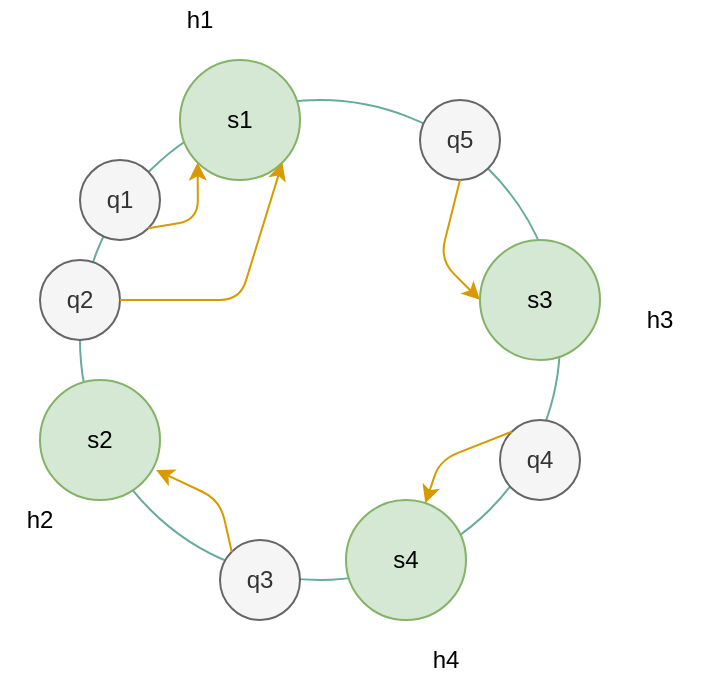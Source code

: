 <mxfile version="12.3.2" type="device" pages="1"><diagram id="jND7IjG945Wo-6JeJl4n" name="Page-1"><mxGraphModel dx="946" dy="600" grid="1" gridSize="10" guides="1" tooltips="1" connect="1" arrows="1" fold="1" page="1" pageScale="1" pageWidth="827" pageHeight="1169" math="0" shadow="0"><root><mxCell id="0"/><mxCell id="1" parent="0"/><mxCell id="wp8-XGuGMxNeno4-MmnT-1" value="" style="ellipse;whiteSpace=wrap;html=1;aspect=fixed;strokeColor=#67AB9F;" vertex="1" parent="1"><mxGeometry x="280" y="120" width="240" height="240" as="geometry"/></mxCell><mxCell id="wp8-XGuGMxNeno4-MmnT-2" value="" style="endArrow=none;html=1;exitX=0.5;exitY=0;exitDx=0;exitDy=0;" edge="1" parent="1" source="wp8-XGuGMxNeno4-MmnT-1"><mxGeometry width="50" height="50" relative="1" as="geometry"><mxPoint x="420" y="150" as="sourcePoint"/><mxPoint x="400" y="120" as="targetPoint"/></mxGeometry></mxCell><mxCell id="wp8-XGuGMxNeno4-MmnT-6" value="s1" style="ellipse;whiteSpace=wrap;html=1;aspect=fixed;fillColor=#d5e8d4;strokeColor=#82b366;" vertex="1" parent="1"><mxGeometry x="330" y="100" width="60" height="60" as="geometry"/></mxCell><mxCell id="wp8-XGuGMxNeno4-MmnT-7" value="s2" style="ellipse;whiteSpace=wrap;html=1;aspect=fixed;fillColor=#d5e8d4;strokeColor=#82b366;" vertex="1" parent="1"><mxGeometry x="260" y="260" width="60" height="60" as="geometry"/></mxCell><mxCell id="wp8-XGuGMxNeno4-MmnT-8" value="s3" style="ellipse;whiteSpace=wrap;html=1;aspect=fixed;fillColor=#d5e8d4;strokeColor=#82b366;" vertex="1" parent="1"><mxGeometry x="480" y="190" width="60" height="60" as="geometry"/></mxCell><mxCell id="wp8-XGuGMxNeno4-MmnT-9" value="h1" style="text;html=1;strokeColor=none;fillColor=none;align=center;verticalAlign=middle;whiteSpace=wrap;rounded=0;" vertex="1" parent="1"><mxGeometry x="320" y="70" width="40" height="20" as="geometry"/></mxCell><mxCell id="wp8-XGuGMxNeno4-MmnT-10" value="h2" style="text;html=1;strokeColor=none;fillColor=none;align=center;verticalAlign=middle;whiteSpace=wrap;rounded=0;" vertex="1" parent="1"><mxGeometry x="240" y="320" width="40" height="20" as="geometry"/></mxCell><mxCell id="wp8-XGuGMxNeno4-MmnT-11" value="h3" style="text;html=1;strokeColor=none;fillColor=none;align=center;verticalAlign=middle;whiteSpace=wrap;rounded=0;" vertex="1" parent="1"><mxGeometry x="550" y="220" width="40" height="20" as="geometry"/></mxCell><mxCell id="wp8-XGuGMxNeno4-MmnT-13" value="q1" style="ellipse;whiteSpace=wrap;html=1;aspect=fixed;fillColor=#f5f5f5;strokeColor=#666666;fontColor=#333333;" vertex="1" parent="1"><mxGeometry x="280" y="150" width="40" height="40" as="geometry"/></mxCell><mxCell id="wp8-XGuGMxNeno4-MmnT-14" value="q2" style="ellipse;whiteSpace=wrap;html=1;aspect=fixed;fillColor=#f5f5f5;strokeColor=#666666;fontColor=#333333;" vertex="1" parent="1"><mxGeometry x="260" y="200" width="40" height="40" as="geometry"/></mxCell><mxCell id="wp8-XGuGMxNeno4-MmnT-17" value="q3" style="ellipse;whiteSpace=wrap;html=1;aspect=fixed;fillColor=#f5f5f5;strokeColor=#666666;fontColor=#333333;" vertex="1" parent="1"><mxGeometry x="350" y="340" width="40" height="40" as="geometry"/></mxCell><mxCell id="wp8-XGuGMxNeno4-MmnT-18" value="q4" style="ellipse;whiteSpace=wrap;html=1;aspect=fixed;fillColor=#f5f5f5;strokeColor=#666666;fontColor=#333333;" vertex="1" parent="1"><mxGeometry x="490" y="280" width="40" height="40" as="geometry"/></mxCell><mxCell id="wp8-XGuGMxNeno4-MmnT-19" value="q5" style="ellipse;whiteSpace=wrap;html=1;aspect=fixed;fillColor=#f5f5f5;strokeColor=#666666;fontColor=#333333;" vertex="1" parent="1"><mxGeometry x="450" y="120" width="40" height="40" as="geometry"/></mxCell><mxCell id="wp8-XGuGMxNeno4-MmnT-24" value="" style="endArrow=classic;html=1;exitX=1;exitY=0.5;exitDx=0;exitDy=0;entryX=1;entryY=1;entryDx=0;entryDy=0;fillColor=#ffe6cc;strokeColor=#d79b00;" edge="1" parent="1" source="wp8-XGuGMxNeno4-MmnT-14" target="wp8-XGuGMxNeno4-MmnT-6"><mxGeometry width="50" height="50" relative="1" as="geometry"><mxPoint x="420" y="250" as="sourcePoint"/><mxPoint x="470" y="200" as="targetPoint"/><Array as="points"><mxPoint x="360" y="220"/></Array></mxGeometry></mxCell><mxCell id="wp8-XGuGMxNeno4-MmnT-25" value="" style="endArrow=classic;html=1;exitX=1;exitY=1;exitDx=0;exitDy=0;entryX=0;entryY=1;entryDx=0;entryDy=0;fillColor=#ffe6cc;strokeColor=#d79b00;" edge="1" parent="1" source="wp8-XGuGMxNeno4-MmnT-13" target="wp8-XGuGMxNeno4-MmnT-6"><mxGeometry width="50" height="50" relative="1" as="geometry"><mxPoint x="390" y="230" as="sourcePoint"/><mxPoint x="440" y="180" as="targetPoint"/><Array as="points"><mxPoint x="339" y="180"/></Array></mxGeometry></mxCell><mxCell id="wp8-XGuGMxNeno4-MmnT-26" value="" style="endArrow=classic;html=1;exitX=0;exitY=0;exitDx=0;exitDy=0;entryX=0.967;entryY=0.75;entryDx=0;entryDy=0;entryPerimeter=0;fillColor=#ffe6cc;strokeColor=#d79b00;" edge="1" parent="1" source="wp8-XGuGMxNeno4-MmnT-17" target="wp8-XGuGMxNeno4-MmnT-7"><mxGeometry width="50" height="50" relative="1" as="geometry"><mxPoint x="370" y="300" as="sourcePoint"/><mxPoint x="420" y="250" as="targetPoint"/><Array as="points"><mxPoint x="350" y="320"/></Array></mxGeometry></mxCell><mxCell id="wp8-XGuGMxNeno4-MmnT-27" value="" style="endArrow=classic;html=1;exitX=0;exitY=0;exitDx=0;exitDy=0;fillColor=#ffe6cc;strokeColor=#d79b00;" edge="1" parent="1" source="wp8-XGuGMxNeno4-MmnT-18" target="wp8-XGuGMxNeno4-MmnT-29"><mxGeometry width="50" height="50" relative="1" as="geometry"><mxPoint x="400" y="310" as="sourcePoint"/><mxPoint x="450" y="260" as="targetPoint"/><Array as="points"><mxPoint x="460" y="300"/></Array></mxGeometry></mxCell><mxCell id="wp8-XGuGMxNeno4-MmnT-28" value="" style="endArrow=classic;html=1;exitX=0.5;exitY=1;exitDx=0;exitDy=0;entryX=0;entryY=0.5;entryDx=0;entryDy=0;fillColor=#ffe6cc;strokeColor=#d79b00;" edge="1" parent="1" source="wp8-XGuGMxNeno4-MmnT-19" target="wp8-XGuGMxNeno4-MmnT-8"><mxGeometry width="50" height="50" relative="1" as="geometry"><mxPoint x="400" y="260" as="sourcePoint"/><mxPoint x="450" y="210" as="targetPoint"/><Array as="points"><mxPoint x="460" y="200"/></Array></mxGeometry></mxCell><mxCell id="wp8-XGuGMxNeno4-MmnT-29" value="s4" style="ellipse;whiteSpace=wrap;html=1;aspect=fixed;fillColor=#d5e8d4;strokeColor=#82b366;" vertex="1" parent="1"><mxGeometry x="413" y="320" width="60" height="60" as="geometry"/></mxCell><mxCell id="wp8-XGuGMxNeno4-MmnT-30" value="h4" style="text;html=1;strokeColor=none;fillColor=none;align=center;verticalAlign=middle;whiteSpace=wrap;rounded=0;" vertex="1" parent="1"><mxGeometry x="443" y="390" width="40" height="20" as="geometry"/></mxCell></root></mxGraphModel></diagram></mxfile>